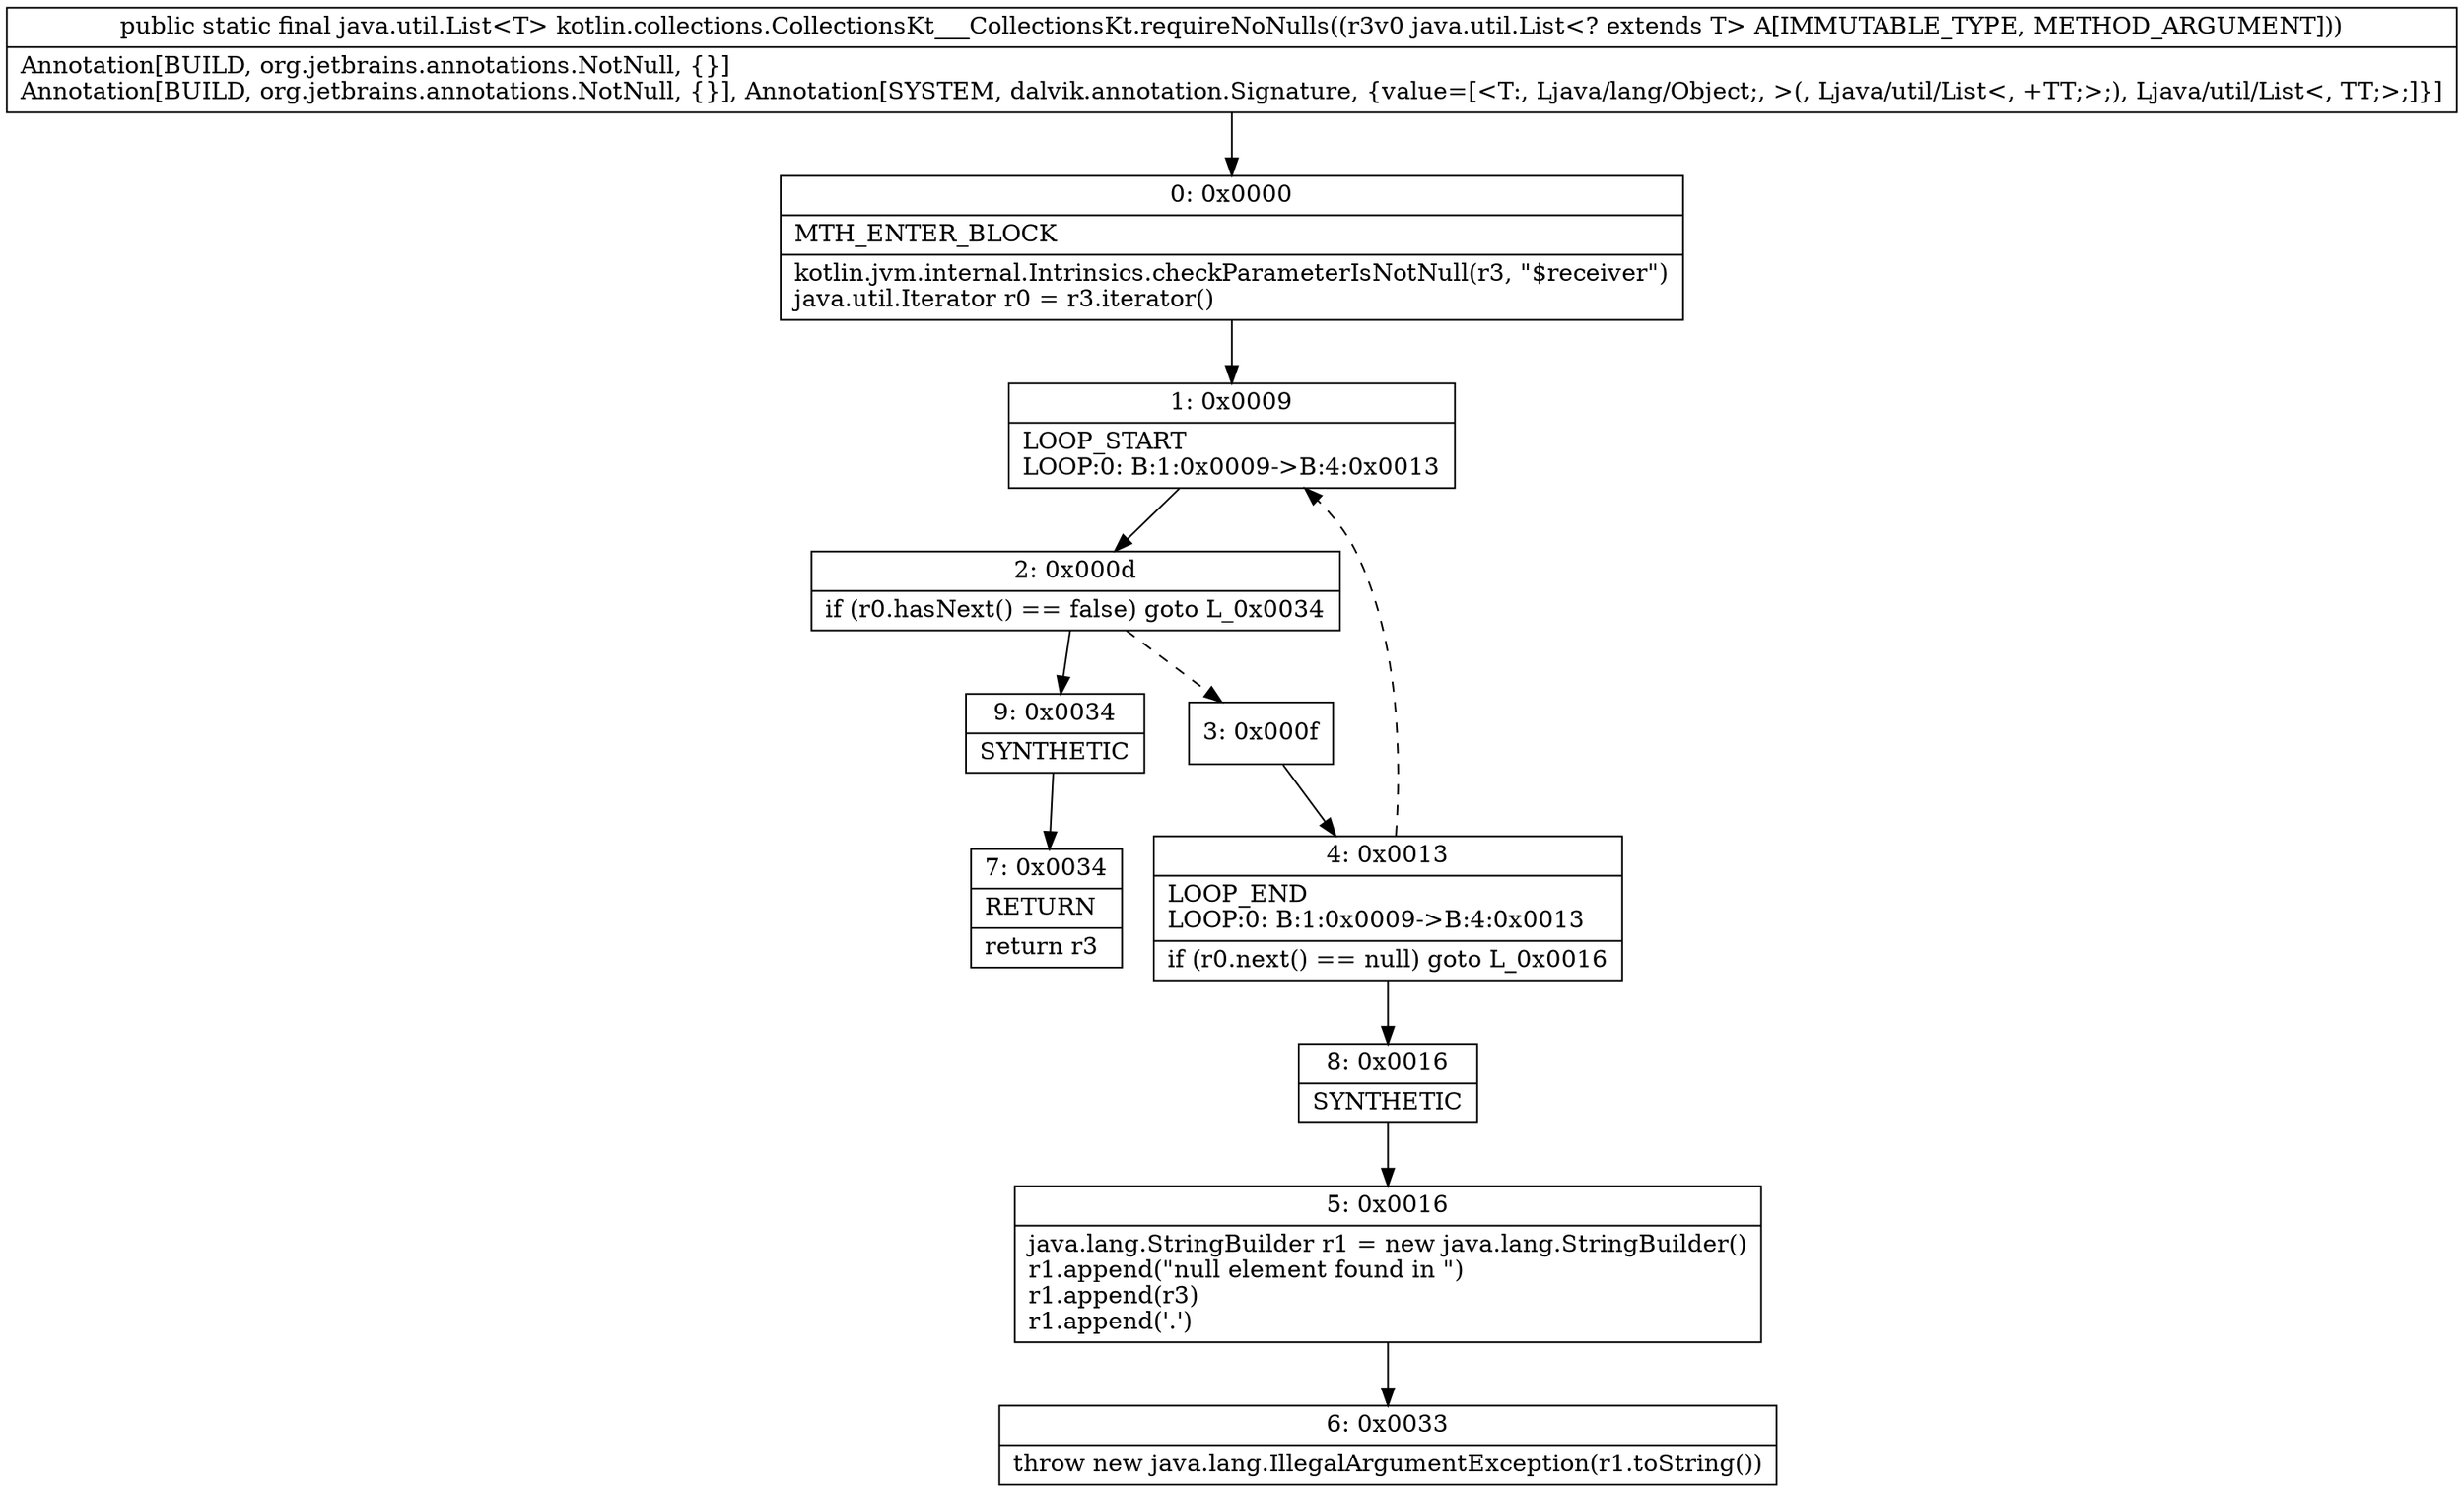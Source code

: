 digraph "CFG forkotlin.collections.CollectionsKt___CollectionsKt.requireNoNulls(Ljava\/util\/List;)Ljava\/util\/List;" {
Node_0 [shape=record,label="{0\:\ 0x0000|MTH_ENTER_BLOCK\l|kotlin.jvm.internal.Intrinsics.checkParameterIsNotNull(r3, \"$receiver\")\ljava.util.Iterator r0 = r3.iterator()\l}"];
Node_1 [shape=record,label="{1\:\ 0x0009|LOOP_START\lLOOP:0: B:1:0x0009\-\>B:4:0x0013\l}"];
Node_2 [shape=record,label="{2\:\ 0x000d|if (r0.hasNext() == false) goto L_0x0034\l}"];
Node_3 [shape=record,label="{3\:\ 0x000f}"];
Node_4 [shape=record,label="{4\:\ 0x0013|LOOP_END\lLOOP:0: B:1:0x0009\-\>B:4:0x0013\l|if (r0.next() == null) goto L_0x0016\l}"];
Node_5 [shape=record,label="{5\:\ 0x0016|java.lang.StringBuilder r1 = new java.lang.StringBuilder()\lr1.append(\"null element found in \")\lr1.append(r3)\lr1.append('.')\l}"];
Node_6 [shape=record,label="{6\:\ 0x0033|throw new java.lang.IllegalArgumentException(r1.toString())\l}"];
Node_7 [shape=record,label="{7\:\ 0x0034|RETURN\l|return r3\l}"];
Node_8 [shape=record,label="{8\:\ 0x0016|SYNTHETIC\l}"];
Node_9 [shape=record,label="{9\:\ 0x0034|SYNTHETIC\l}"];
MethodNode[shape=record,label="{public static final java.util.List\<T\> kotlin.collections.CollectionsKt___CollectionsKt.requireNoNulls((r3v0 java.util.List\<? extends T\> A[IMMUTABLE_TYPE, METHOD_ARGUMENT]))  | Annotation[BUILD, org.jetbrains.annotations.NotNull, \{\}]\lAnnotation[BUILD, org.jetbrains.annotations.NotNull, \{\}], Annotation[SYSTEM, dalvik.annotation.Signature, \{value=[\<T:, Ljava\/lang\/Object;, \>(, Ljava\/util\/List\<, +TT;\>;), Ljava\/util\/List\<, TT;\>;]\}]\l}"];
MethodNode -> Node_0;
Node_0 -> Node_1;
Node_1 -> Node_2;
Node_2 -> Node_3[style=dashed];
Node_2 -> Node_9;
Node_3 -> Node_4;
Node_4 -> Node_1[style=dashed];
Node_4 -> Node_8;
Node_5 -> Node_6;
Node_8 -> Node_5;
Node_9 -> Node_7;
}

